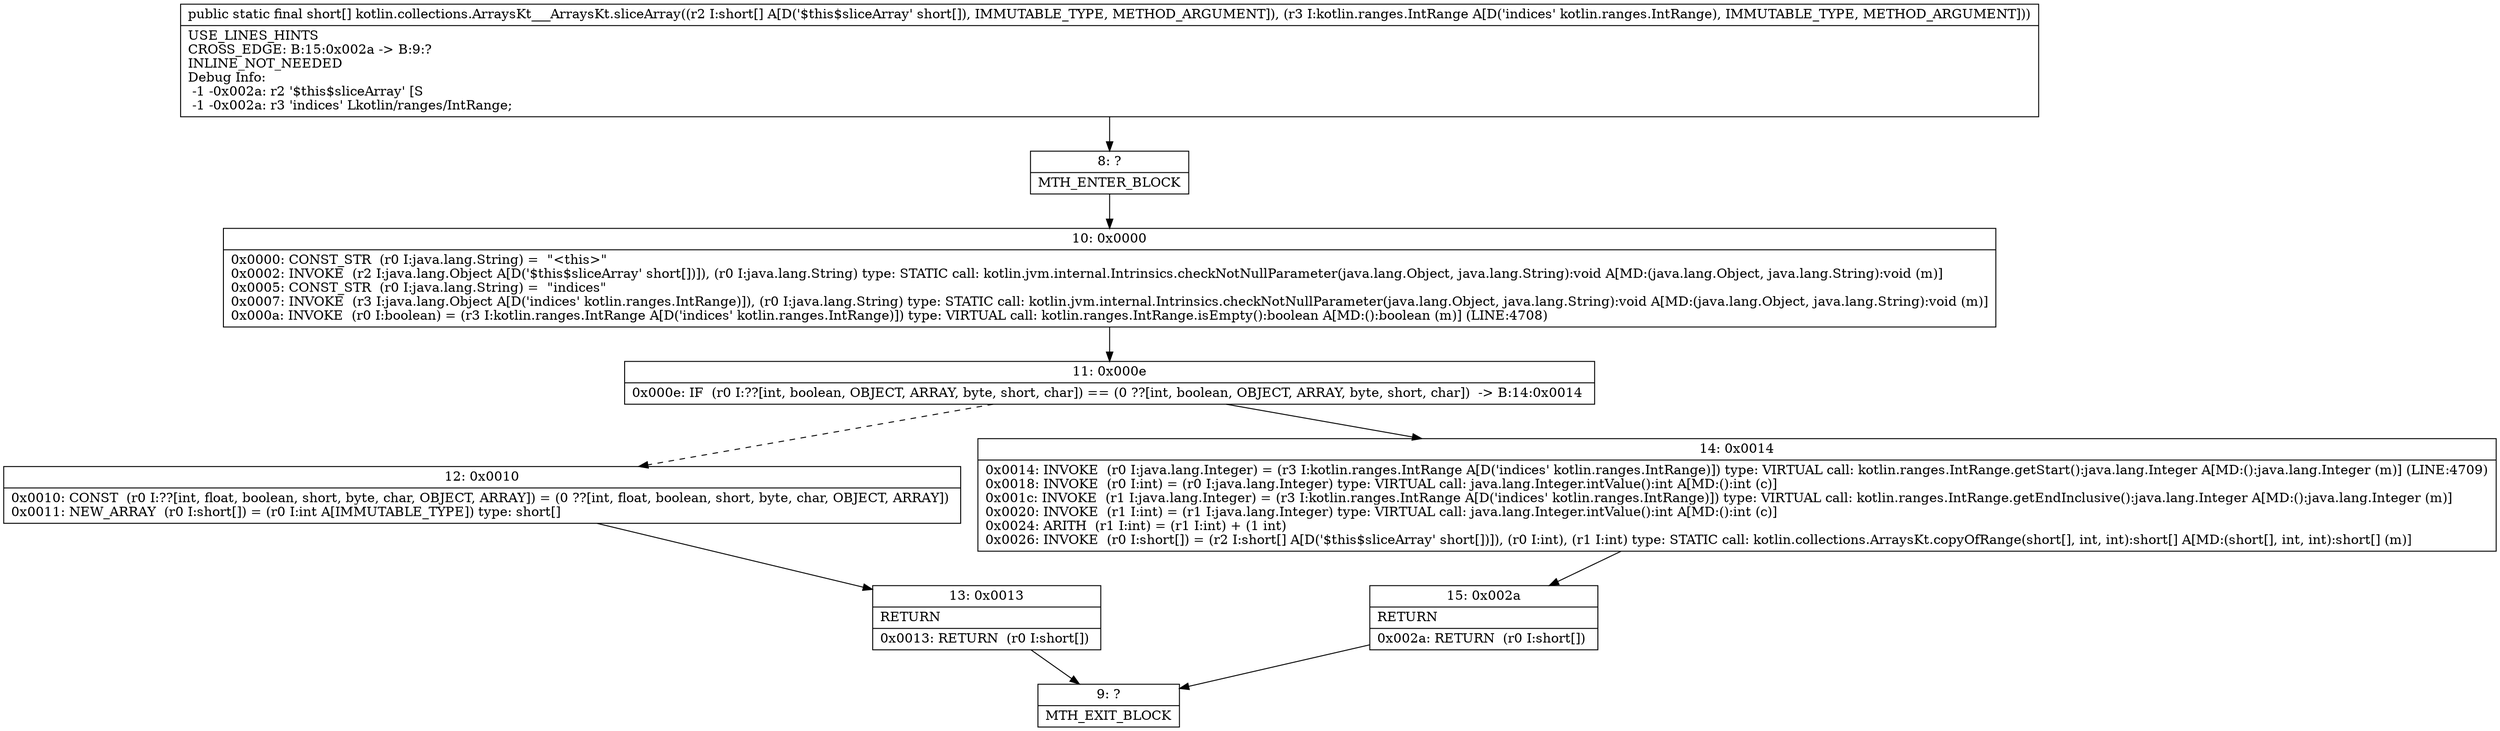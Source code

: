 digraph "CFG forkotlin.collections.ArraysKt___ArraysKt.sliceArray([SLkotlin\/ranges\/IntRange;)[S" {
Node_8 [shape=record,label="{8\:\ ?|MTH_ENTER_BLOCK\l}"];
Node_10 [shape=record,label="{10\:\ 0x0000|0x0000: CONST_STR  (r0 I:java.lang.String) =  \"\<this\>\" \l0x0002: INVOKE  (r2 I:java.lang.Object A[D('$this$sliceArray' short[])]), (r0 I:java.lang.String) type: STATIC call: kotlin.jvm.internal.Intrinsics.checkNotNullParameter(java.lang.Object, java.lang.String):void A[MD:(java.lang.Object, java.lang.String):void (m)]\l0x0005: CONST_STR  (r0 I:java.lang.String) =  \"indices\" \l0x0007: INVOKE  (r3 I:java.lang.Object A[D('indices' kotlin.ranges.IntRange)]), (r0 I:java.lang.String) type: STATIC call: kotlin.jvm.internal.Intrinsics.checkNotNullParameter(java.lang.Object, java.lang.String):void A[MD:(java.lang.Object, java.lang.String):void (m)]\l0x000a: INVOKE  (r0 I:boolean) = (r3 I:kotlin.ranges.IntRange A[D('indices' kotlin.ranges.IntRange)]) type: VIRTUAL call: kotlin.ranges.IntRange.isEmpty():boolean A[MD:():boolean (m)] (LINE:4708)\l}"];
Node_11 [shape=record,label="{11\:\ 0x000e|0x000e: IF  (r0 I:??[int, boolean, OBJECT, ARRAY, byte, short, char]) == (0 ??[int, boolean, OBJECT, ARRAY, byte, short, char])  \-\> B:14:0x0014 \l}"];
Node_12 [shape=record,label="{12\:\ 0x0010|0x0010: CONST  (r0 I:??[int, float, boolean, short, byte, char, OBJECT, ARRAY]) = (0 ??[int, float, boolean, short, byte, char, OBJECT, ARRAY]) \l0x0011: NEW_ARRAY  (r0 I:short[]) = (r0 I:int A[IMMUTABLE_TYPE]) type: short[] \l}"];
Node_13 [shape=record,label="{13\:\ 0x0013|RETURN\l|0x0013: RETURN  (r0 I:short[]) \l}"];
Node_9 [shape=record,label="{9\:\ ?|MTH_EXIT_BLOCK\l}"];
Node_14 [shape=record,label="{14\:\ 0x0014|0x0014: INVOKE  (r0 I:java.lang.Integer) = (r3 I:kotlin.ranges.IntRange A[D('indices' kotlin.ranges.IntRange)]) type: VIRTUAL call: kotlin.ranges.IntRange.getStart():java.lang.Integer A[MD:():java.lang.Integer (m)] (LINE:4709)\l0x0018: INVOKE  (r0 I:int) = (r0 I:java.lang.Integer) type: VIRTUAL call: java.lang.Integer.intValue():int A[MD:():int (c)]\l0x001c: INVOKE  (r1 I:java.lang.Integer) = (r3 I:kotlin.ranges.IntRange A[D('indices' kotlin.ranges.IntRange)]) type: VIRTUAL call: kotlin.ranges.IntRange.getEndInclusive():java.lang.Integer A[MD:():java.lang.Integer (m)]\l0x0020: INVOKE  (r1 I:int) = (r1 I:java.lang.Integer) type: VIRTUAL call: java.lang.Integer.intValue():int A[MD:():int (c)]\l0x0024: ARITH  (r1 I:int) = (r1 I:int) + (1 int) \l0x0026: INVOKE  (r0 I:short[]) = (r2 I:short[] A[D('$this$sliceArray' short[])]), (r0 I:int), (r1 I:int) type: STATIC call: kotlin.collections.ArraysKt.copyOfRange(short[], int, int):short[] A[MD:(short[], int, int):short[] (m)]\l}"];
Node_15 [shape=record,label="{15\:\ 0x002a|RETURN\l|0x002a: RETURN  (r0 I:short[]) \l}"];
MethodNode[shape=record,label="{public static final short[] kotlin.collections.ArraysKt___ArraysKt.sliceArray((r2 I:short[] A[D('$this$sliceArray' short[]), IMMUTABLE_TYPE, METHOD_ARGUMENT]), (r3 I:kotlin.ranges.IntRange A[D('indices' kotlin.ranges.IntRange), IMMUTABLE_TYPE, METHOD_ARGUMENT]))  | USE_LINES_HINTS\lCROSS_EDGE: B:15:0x002a \-\> B:9:?\lINLINE_NOT_NEEDED\lDebug Info:\l  \-1 \-0x002a: r2 '$this$sliceArray' [S\l  \-1 \-0x002a: r3 'indices' Lkotlin\/ranges\/IntRange;\l}"];
MethodNode -> Node_8;Node_8 -> Node_10;
Node_10 -> Node_11;
Node_11 -> Node_12[style=dashed];
Node_11 -> Node_14;
Node_12 -> Node_13;
Node_13 -> Node_9;
Node_14 -> Node_15;
Node_15 -> Node_9;
}


